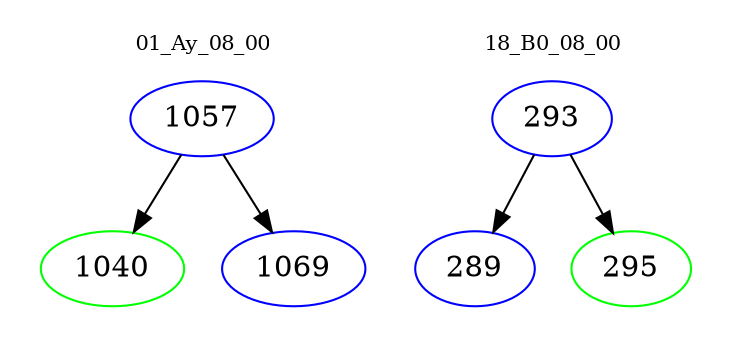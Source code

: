 digraph{
subgraph cluster_0 {
color = white
label = "01_Ay_08_00";
fontsize=10;
T0_1057 [label="1057", color="blue"]
T0_1057 -> T0_1040 [color="black"]
T0_1040 [label="1040", color="green"]
T0_1057 -> T0_1069 [color="black"]
T0_1069 [label="1069", color="blue"]
}
subgraph cluster_1 {
color = white
label = "18_B0_08_00";
fontsize=10;
T1_293 [label="293", color="blue"]
T1_293 -> T1_289 [color="black"]
T1_289 [label="289", color="blue"]
T1_293 -> T1_295 [color="black"]
T1_295 [label="295", color="green"]
}
}
